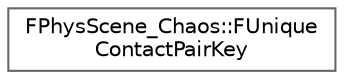 digraph "Graphical Class Hierarchy"
{
 // INTERACTIVE_SVG=YES
 // LATEX_PDF_SIZE
  bgcolor="transparent";
  edge [fontname=Helvetica,fontsize=10,labelfontname=Helvetica,labelfontsize=10];
  node [fontname=Helvetica,fontsize=10,shape=box,height=0.2,width=0.4];
  rankdir="LR";
  Node0 [id="Node000000",label="FPhysScene_Chaos::FUnique\lContactPairKey",height=0.2,width=0.4,color="grey40", fillcolor="white", style="filled",URL="$da/d05/structFPhysScene__Chaos_1_1FUniqueContactPairKey.html",tooltip=" "];
}
